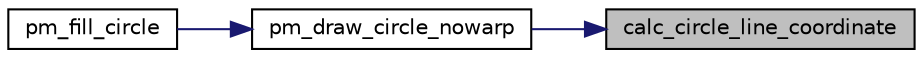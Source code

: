 digraph "calc_circle_line_coordinate"
{
 // INTERACTIVE_SVG=YES
 // LATEX_PDF_SIZE
  bgcolor="transparent";
  edge [fontname="Helvetica",fontsize="10",labelfontname="Helvetica",labelfontsize="10"];
  node [fontname="Helvetica",fontsize="10",shape=record];
  rankdir="RL";
  Node1 [label="calc_circle_line_coordinate",height=0.2,width=0.4,color="black", fillcolor="grey75", style="filled", fontcolor="black",tooltip=" "];
  Node1 -> Node2 [dir="back",color="midnightblue",fontsize="10",style="solid",fontname="Helvetica"];
  Node2 [label="pm_draw_circle_nowarp",height=0.2,width=0.4,color="black",URL="$db/dab/lib__pm_8c.html#a1874ddc727ba89923f85317e4adb5567",tooltip=" "];
  Node2 -> Node3 [dir="back",color="midnightblue",fontsize="10",style="solid",fontname="Helvetica"];
  Node3 [label="pm_fill_circle",height=0.2,width=0.4,color="black",URL="$d8/d26/group__PM__FUNCTION__GROUP.html#ga99523a316a9dba9d75b3f0e1d047ec5c",tooltip=" "];
}

